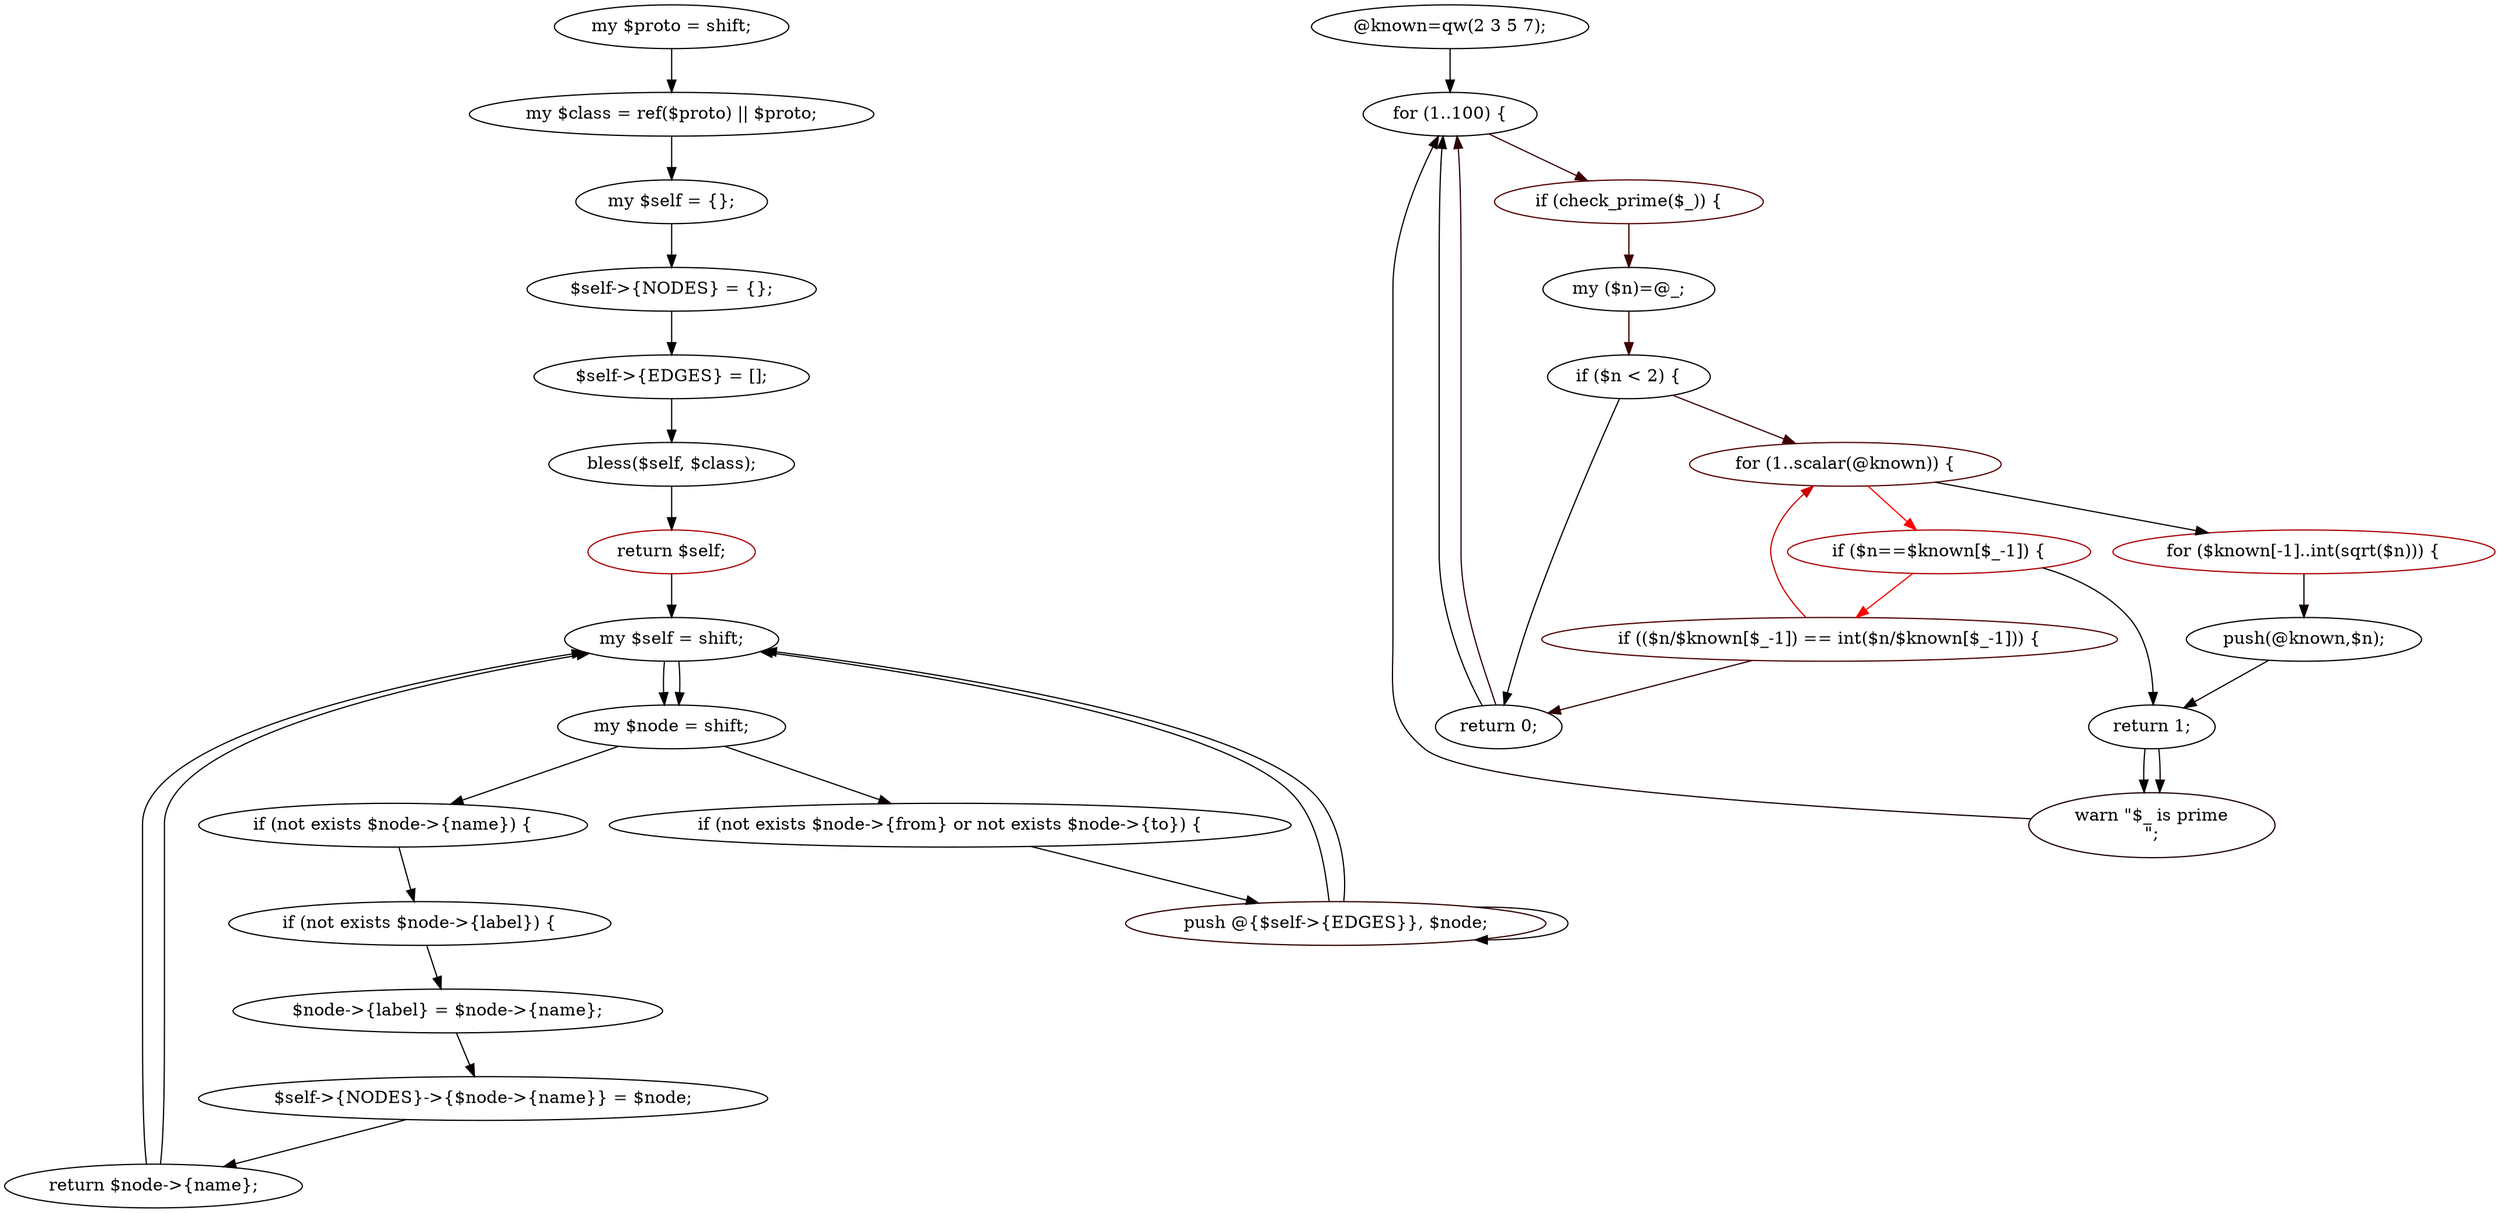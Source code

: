 digraph test {
	node1 -> node2 [color="0,1,0.00240963855421687", len="2", w="99.7590361445783"];
	node2 -> node3 [color="0,1,0.00240963855421687", len="2", w="99.7590361445783"];
	node3 -> node4 [color="0,1,0.00240963855421687", len="2", w="99.7590361445783"];
	node4 -> node5 [color="0,1,0.00240963855421687", len="2", w="99.7590361445783"];
	node5 -> node6 [color="0,1,0.00240963855421687", len="2", w="99.7590361445783"];
	node6 -> node7 [color="0,1,0.00240963855421687", len="2", w="99.7590361445783"];
	node7 -> node8 [color="0,1,0.00240963855421687", len="2", w="99.7590361445783"];
	node9 -> node8 [color="0,1,0.00240963855421687", len="2", w="99.7590361445783"];
	node10 -> node8 [color="0,1,0.0168674698795181", len="2", w="98.3132530120482"];
	node8 -> node11 [color="0,1,0.0240963855421687", len="2", w="97.5903614457831"];
	node11 -> node12 [color="0,1,0.0265060240963855", len="2", w="97.3493975903614"];
	node12 -> node13 [color="0,1,0.0289156626506024", len="2", w="97.1084337349398"];
	node13 -> node14 [color="0,1,0.0313253012048193", len="2", w="96.8674698795181"];
	node14 -> node15 [color="0,1,0.0337349397590361", len="2", w="96.6265060240964"];
	node15 -> node9 [color="0,1,0.036144578313253", len="2", w="96.3855421686747"];
	node9 -> node8 [color="0,1,0.0337349397590361", len="2", w="96.6265060240964"];
	node10 -> node8 [color="0,1,0.00481927710843374", len="2", w="99.5180722891566"];
	node8 -> node11 [color="0,1,0.0409638554216867", len="2", w="95.9036144578313"];
	node11 -> node16 [color="0,1,0.0433734939759036", len="2", w="95.6626506024096"];
	node16 -> node10 [color="0,1,0.0457831325301205", len="2", w="95.421686746988"];
	node10 -> node10 [color="0,1,0.0481927710843374", len="2", w="95.1807228915663"];
	node17 -> node18 [color="0,1,0.00240963855421687", len="2", w="99.7590361445783"];
	node19 -> node18 [color="0,1,0.0602409638554217", len="2", w="93.9759036144578"];
	node20 -> node18 [color="0,1,0.00240963855421687", len="2", w="99.7590361445783"];
	node20 -> node18 [color="0,1,0.178313253012048", len="2", w="82.1686746987952"];
	node18 -> node21 [color="0,1,0.240963855421687", len="2", w="75.9036144578313"];
	node22 -> node19 [color="0,1,0.00963855421686747", len="2", w="99.0361445783133"];
	node22 -> node19 [color="0,1,0.0506024096385542", len="2", w="94.9397590361446"];
	node21 -> node23 [color="0,1,0.240963855421687", len="2", w="75.9036144578313"];
	node23 -> node24 [color="0,1,0.240963855421687", len="2", w="75.9036144578313"];
	node24 -> node20 [color="0,1,0.00240963855421687", len="2", w="99.7590361445783"];
	node24 -> node25 [color="0,1,0.23855421686747", len="2", w="76.144578313253"];
	node26 -> node25 [color="0,1,0.812048192771084", len="2", w="18.7951807228916"];
	node25 -> node27 [color="0,1,1", len="2", w="0"];
	node27 -> node22 [color="0,1,0.00963855421686747", len="2", w="99.0361445783133"];
	node27 -> node26 [color="0,1,0.990361445783133", len="2", w="0.963855421686743"];
	node26 -> node20 [color="0,1,0.178313253012048", len="2", w="82.1686746987952"];
	node25 -> node28 [color="0,1,0.0506024096385542", len="2", w="94.9397590361446"];
	node28 -> node29 [color="0,1,0.0506024096385542", len="2", w="94.9397590361446"];
	node29 -> node22 [color="0,1,0.0506024096385542", len="2", w="94.9397590361446"];
	node14 [color="0,1,0", label="$node->{label} = $node->{name};"];
	node5 [color="0,1,0", label="$self->{EDGES} = [];"];
	node4 [color="0,1,0", label="$self->{NODES} = {};"];
	node15 [color="0,1,0", label="$self->{NODES}->{$node->{name}} = $node;"];
	node17 [color="0,1,0.000850319862365722", label="@known=qw(2 3 5 7);"];
	node6 [color="0,1,0", label="bless($self, $class);"];
	node28 [color="0,1,0.666666666666667", label="for ($known[-1]..int(sqrt($n))) {"];
	node18 [color="0,1,0", label="for (1..100) {"];
	node25 [color="0,1,0.333333333333333", label="for (1..scalar(@known)) {"];
	node24 [color="0,1,0", label="if ($n < 2) {"];
	node27 [color="0,1,0.666666666666667", label="if ($n==$known[$_-1]) {"];
	node26 [color="0,1,0.31396504243215", label="if (($n/$known[$_-1]) == int($n/$known[$_-1])) {"];
	node21 [color="0,1,0.333333333333333", label="if (check_prime($_)) {"];
	node16 [color="0,1,0", label="if (not exists $node->{from} or not exists $node->{to}) {"];
	node13 [color="0,1,0", label="if (not exists $node->{label}) {"];
	node12 [color="0,1,0", label="if (not exists $node->{name}) {"];
	node2 [color="0,1,0", label="my $class = ref($proto) || $proto;"];
	node11 [color="0,1,0", label="my $node = shift;"];
	node1 [color="0,1,0.000615874926249186", label="my $proto = shift;"];
	node8 [color="0,1,0", label="my $self = shift;"];
	node3 [color="0,1,0", label="my $self = {};"];
	node23 [color="0,1,0", label="my ($n)=@_;"];
	node10 [color="0,1,0.171911120414734", label="push @{$self->{EDGES}}, $node;"];
	node29 [color="0,1,0", label="push(@known,$n);"];
	node9 [color="0,1,0.0441746711730957", label="return $node->{name};"];
	node7 [color="0,1,0.666666666666667", label="return $self;"];
	node20 [color="0,1,0.000615874926249186", label="return 0;"];
	node22 [color="0,1,0.00260655085245768", label="return 1;"];
	node19 [color="0,1,0.111471613248189", label="warn \"$_ is prime\n\";"];
}
